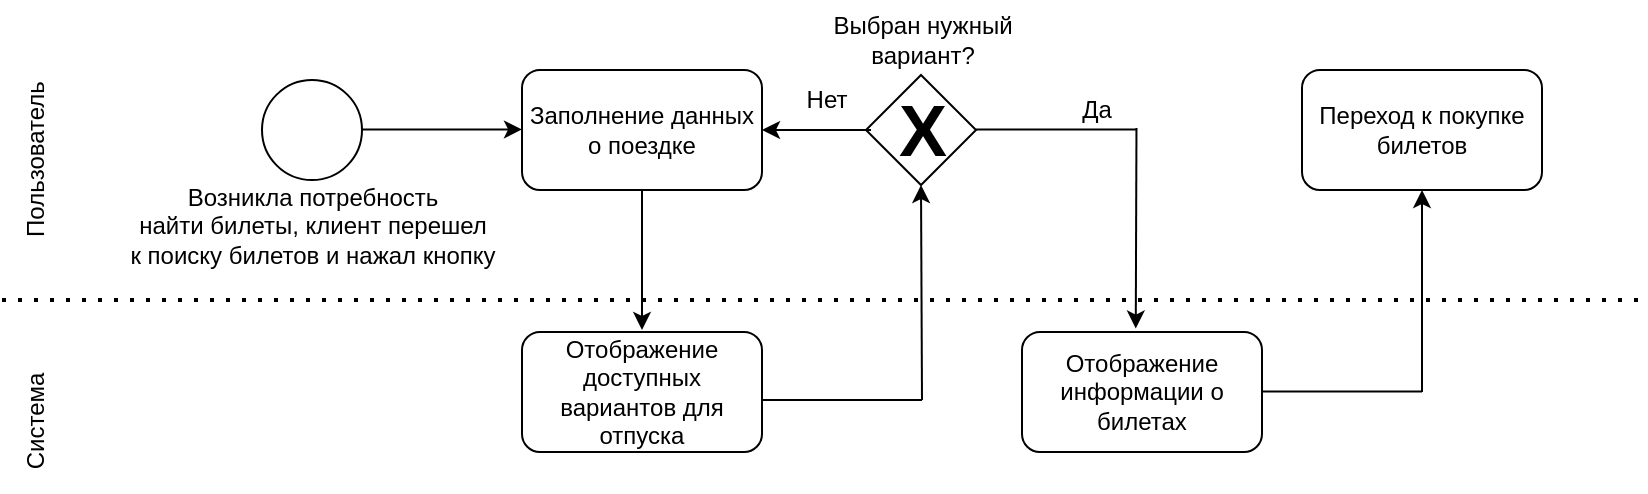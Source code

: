 <mxfile version="24.8.3">
  <diagram name="Страница — 1" id="J_2VyzJzFuF2ogFrnwSf">
    <mxGraphModel dx="238" dy="103" grid="1" gridSize="10" guides="1" tooltips="1" connect="1" arrows="1" fold="1" page="1" pageScale="1" pageWidth="827" pageHeight="1169" math="0" shadow="0">
      <root>
        <mxCell id="0" />
        <mxCell id="1" parent="0" />
        <mxCell id="8t04a-it8ekjUg8UH5_m-1" value="" style="ellipse;whiteSpace=wrap;html=1;" parent="1" vertex="1">
          <mxGeometry x="470" y="110" width="50" height="50" as="geometry" />
        </mxCell>
        <mxCell id="8t04a-it8ekjUg8UH5_m-2" value="Возникла потребность&lt;div&gt;найти билеты, клиент перешел&lt;/div&gt;&lt;div&gt;к поиску билетов и нажал кнопку&lt;/div&gt;" style="text;html=1;align=center;verticalAlign=middle;resizable=0;points=[];autosize=1;strokeColor=none;fillColor=none;" parent="1" vertex="1">
          <mxGeometry x="390" y="152.5" width="210" height="60" as="geometry" />
        </mxCell>
        <mxCell id="8t04a-it8ekjUg8UH5_m-7" value="" style="endArrow=classic;html=1;rounded=0;" parent="1" edge="1">
          <mxGeometry width="50" height="50" relative="1" as="geometry">
            <mxPoint x="520" y="134.7" as="sourcePoint" />
            <mxPoint x="600" y="134.7" as="targetPoint" />
          </mxGeometry>
        </mxCell>
        <mxCell id="8t04a-it8ekjUg8UH5_m-8" value="Заполнение данных о поездке" style="rounded=1;whiteSpace=wrap;html=1;" parent="1" vertex="1">
          <mxGeometry x="600" y="105" width="120" height="60" as="geometry" />
        </mxCell>
        <mxCell id="8t04a-it8ekjUg8UH5_m-11" value="" style="endArrow=classic;html=1;rounded=0;" parent="1" edge="1">
          <mxGeometry width="50" height="50" relative="1" as="geometry">
            <mxPoint x="660" y="165" as="sourcePoint" />
            <mxPoint x="660" y="235" as="targetPoint" />
          </mxGeometry>
        </mxCell>
        <mxCell id="8t04a-it8ekjUg8UH5_m-12" value="Отображение доступных вариантов для отпуска" style="rounded=1;whiteSpace=wrap;html=1;" parent="1" vertex="1">
          <mxGeometry x="600" y="236" width="120" height="60" as="geometry" />
        </mxCell>
        <mxCell id="8t04a-it8ekjUg8UH5_m-13" value="" style="endArrow=classic;html=1;rounded=0;entryX=0.5;entryY=1;entryDx=0;entryDy=0;" parent="1" target="8t04a-it8ekjUg8UH5_m-15" edge="1">
          <mxGeometry width="50" height="50" relative="1" as="geometry">
            <mxPoint x="800" y="270" as="sourcePoint" />
            <mxPoint x="800" y="180" as="targetPoint" />
          </mxGeometry>
        </mxCell>
        <mxCell id="8t04a-it8ekjUg8UH5_m-14" value="" style="endArrow=none;html=1;rounded=0;" parent="1" edge="1">
          <mxGeometry width="50" height="50" relative="1" as="geometry">
            <mxPoint x="720" y="270" as="sourcePoint" />
            <mxPoint x="800" y="270" as="targetPoint" />
          </mxGeometry>
        </mxCell>
        <mxCell id="8t04a-it8ekjUg8UH5_m-15" value="" style="rhombus;whiteSpace=wrap;html=1;" parent="1" vertex="1">
          <mxGeometry x="772" y="107.5" width="55" height="55" as="geometry" />
        </mxCell>
        <mxCell id="iAvQS22NQoW-Do_AubA9-1" style="edgeStyle=orthogonalEdgeStyle;rounded=0;orthogonalLoop=1;jettySize=auto;html=1;entryX=1;entryY=0.5;entryDx=0;entryDy=0;" edge="1" parent="1" source="8t04a-it8ekjUg8UH5_m-16" target="8t04a-it8ekjUg8UH5_m-8">
          <mxGeometry relative="1" as="geometry" />
        </mxCell>
        <mxCell id="8t04a-it8ekjUg8UH5_m-16" value="&lt;b&gt;&lt;font style=&quot;font-size: 36px;&quot;&gt;Х&lt;/font&gt;&lt;/b&gt;" style="text;html=1;align=center;verticalAlign=middle;resizable=0;points=[];autosize=1;strokeColor=none;fillColor=none;" parent="1" vertex="1">
          <mxGeometry x="774.5" y="105" width="50" height="60" as="geometry" />
        </mxCell>
        <mxCell id="8t04a-it8ekjUg8UH5_m-17" value="Выбран нужный&lt;div&gt;вариант?&lt;/div&gt;" style="text;html=1;align=center;verticalAlign=middle;resizable=0;points=[];autosize=1;strokeColor=none;fillColor=none;" parent="1" vertex="1">
          <mxGeometry x="744.5" y="70" width="110" height="40" as="geometry" />
        </mxCell>
        <mxCell id="8t04a-it8ekjUg8UH5_m-19" value="Отображение информации о билетах" style="rounded=1;whiteSpace=wrap;html=1;" parent="1" vertex="1">
          <mxGeometry x="850" y="236" width="120" height="60" as="geometry" />
        </mxCell>
        <mxCell id="8t04a-it8ekjUg8UH5_m-20" value="Да" style="text;html=1;align=center;verticalAlign=middle;resizable=0;points=[];autosize=1;strokeColor=none;fillColor=none;" parent="1" vertex="1">
          <mxGeometry x="867" y="110" width="40" height="30" as="geometry" />
        </mxCell>
        <mxCell id="8t04a-it8ekjUg8UH5_m-21" value="" style="endArrow=none;html=1;rounded=0;" parent="1" edge="1">
          <mxGeometry width="50" height="50" relative="1" as="geometry">
            <mxPoint x="827" y="134.72" as="sourcePoint" />
            <mxPoint x="907" y="134.72" as="targetPoint" />
          </mxGeometry>
        </mxCell>
        <mxCell id="8t04a-it8ekjUg8UH5_m-22" value="" style="endArrow=classic;html=1;rounded=0;exitX=1.006;exitY=0.868;exitDx=0;exitDy=0;exitPerimeter=0;entryX=0.474;entryY=-0.029;entryDx=0;entryDy=0;entryPerimeter=0;" parent="1" target="8t04a-it8ekjUg8UH5_m-19" edge="1">
          <mxGeometry width="50" height="50" relative="1" as="geometry">
            <mxPoint x="907.24" y="134.04" as="sourcePoint" />
            <mxPoint x="960" y="210" as="targetPoint" />
          </mxGeometry>
        </mxCell>
        <mxCell id="8t04a-it8ekjUg8UH5_m-23" value="" style="endArrow=none;html=1;rounded=0;" parent="1" edge="1">
          <mxGeometry width="50" height="50" relative="1" as="geometry">
            <mxPoint x="970" y="265.72" as="sourcePoint" />
            <mxPoint x="1050" y="265.72" as="targetPoint" />
          </mxGeometry>
        </mxCell>
        <mxCell id="8t04a-it8ekjUg8UH5_m-24" value="" style="endArrow=classic;html=1;rounded=0;entryX=0.5;entryY=1;entryDx=0;entryDy=0;" parent="1" target="8t04a-it8ekjUg8UH5_m-25" edge="1">
          <mxGeometry width="50" height="50" relative="1" as="geometry">
            <mxPoint x="1050" y="266" as="sourcePoint" />
            <mxPoint x="1050" y="159" as="targetPoint" />
          </mxGeometry>
        </mxCell>
        <mxCell id="8t04a-it8ekjUg8UH5_m-25" value="Переход к покупке билетов" style="rounded=1;whiteSpace=wrap;html=1;" parent="1" vertex="1">
          <mxGeometry x="990" y="105" width="120" height="60" as="geometry" />
        </mxCell>
        <mxCell id="8t04a-it8ekjUg8UH5_m-26" value="" style="endArrow=none;dashed=1;html=1;dashPattern=1 3;strokeWidth=2;rounded=0;" parent="1" edge="1">
          <mxGeometry width="50" height="50" relative="1" as="geometry">
            <mxPoint x="340" y="220" as="sourcePoint" />
            <mxPoint x="1160" y="220" as="targetPoint" />
          </mxGeometry>
        </mxCell>
        <mxCell id="8t04a-it8ekjUg8UH5_m-27" value="Пользователь" style="text;html=1;align=center;verticalAlign=middle;resizable=0;points=[];autosize=1;strokeColor=none;fillColor=none;rotation=-90;" parent="1" vertex="1">
          <mxGeometry x="307" y="135" width="100" height="30" as="geometry" />
        </mxCell>
        <mxCell id="8t04a-it8ekjUg8UH5_m-28" value="Система" style="text;html=1;align=center;verticalAlign=middle;resizable=0;points=[];autosize=1;strokeColor=none;fillColor=none;rotation=-90;" parent="1" vertex="1">
          <mxGeometry x="322" y="266" width="70" height="30" as="geometry" />
        </mxCell>
        <mxCell id="iAvQS22NQoW-Do_AubA9-2" value="Нет" style="text;html=1;align=center;verticalAlign=middle;resizable=0;points=[];autosize=1;strokeColor=none;fillColor=none;" vertex="1" parent="1">
          <mxGeometry x="732" y="105" width="40" height="30" as="geometry" />
        </mxCell>
      </root>
    </mxGraphModel>
  </diagram>
</mxfile>
